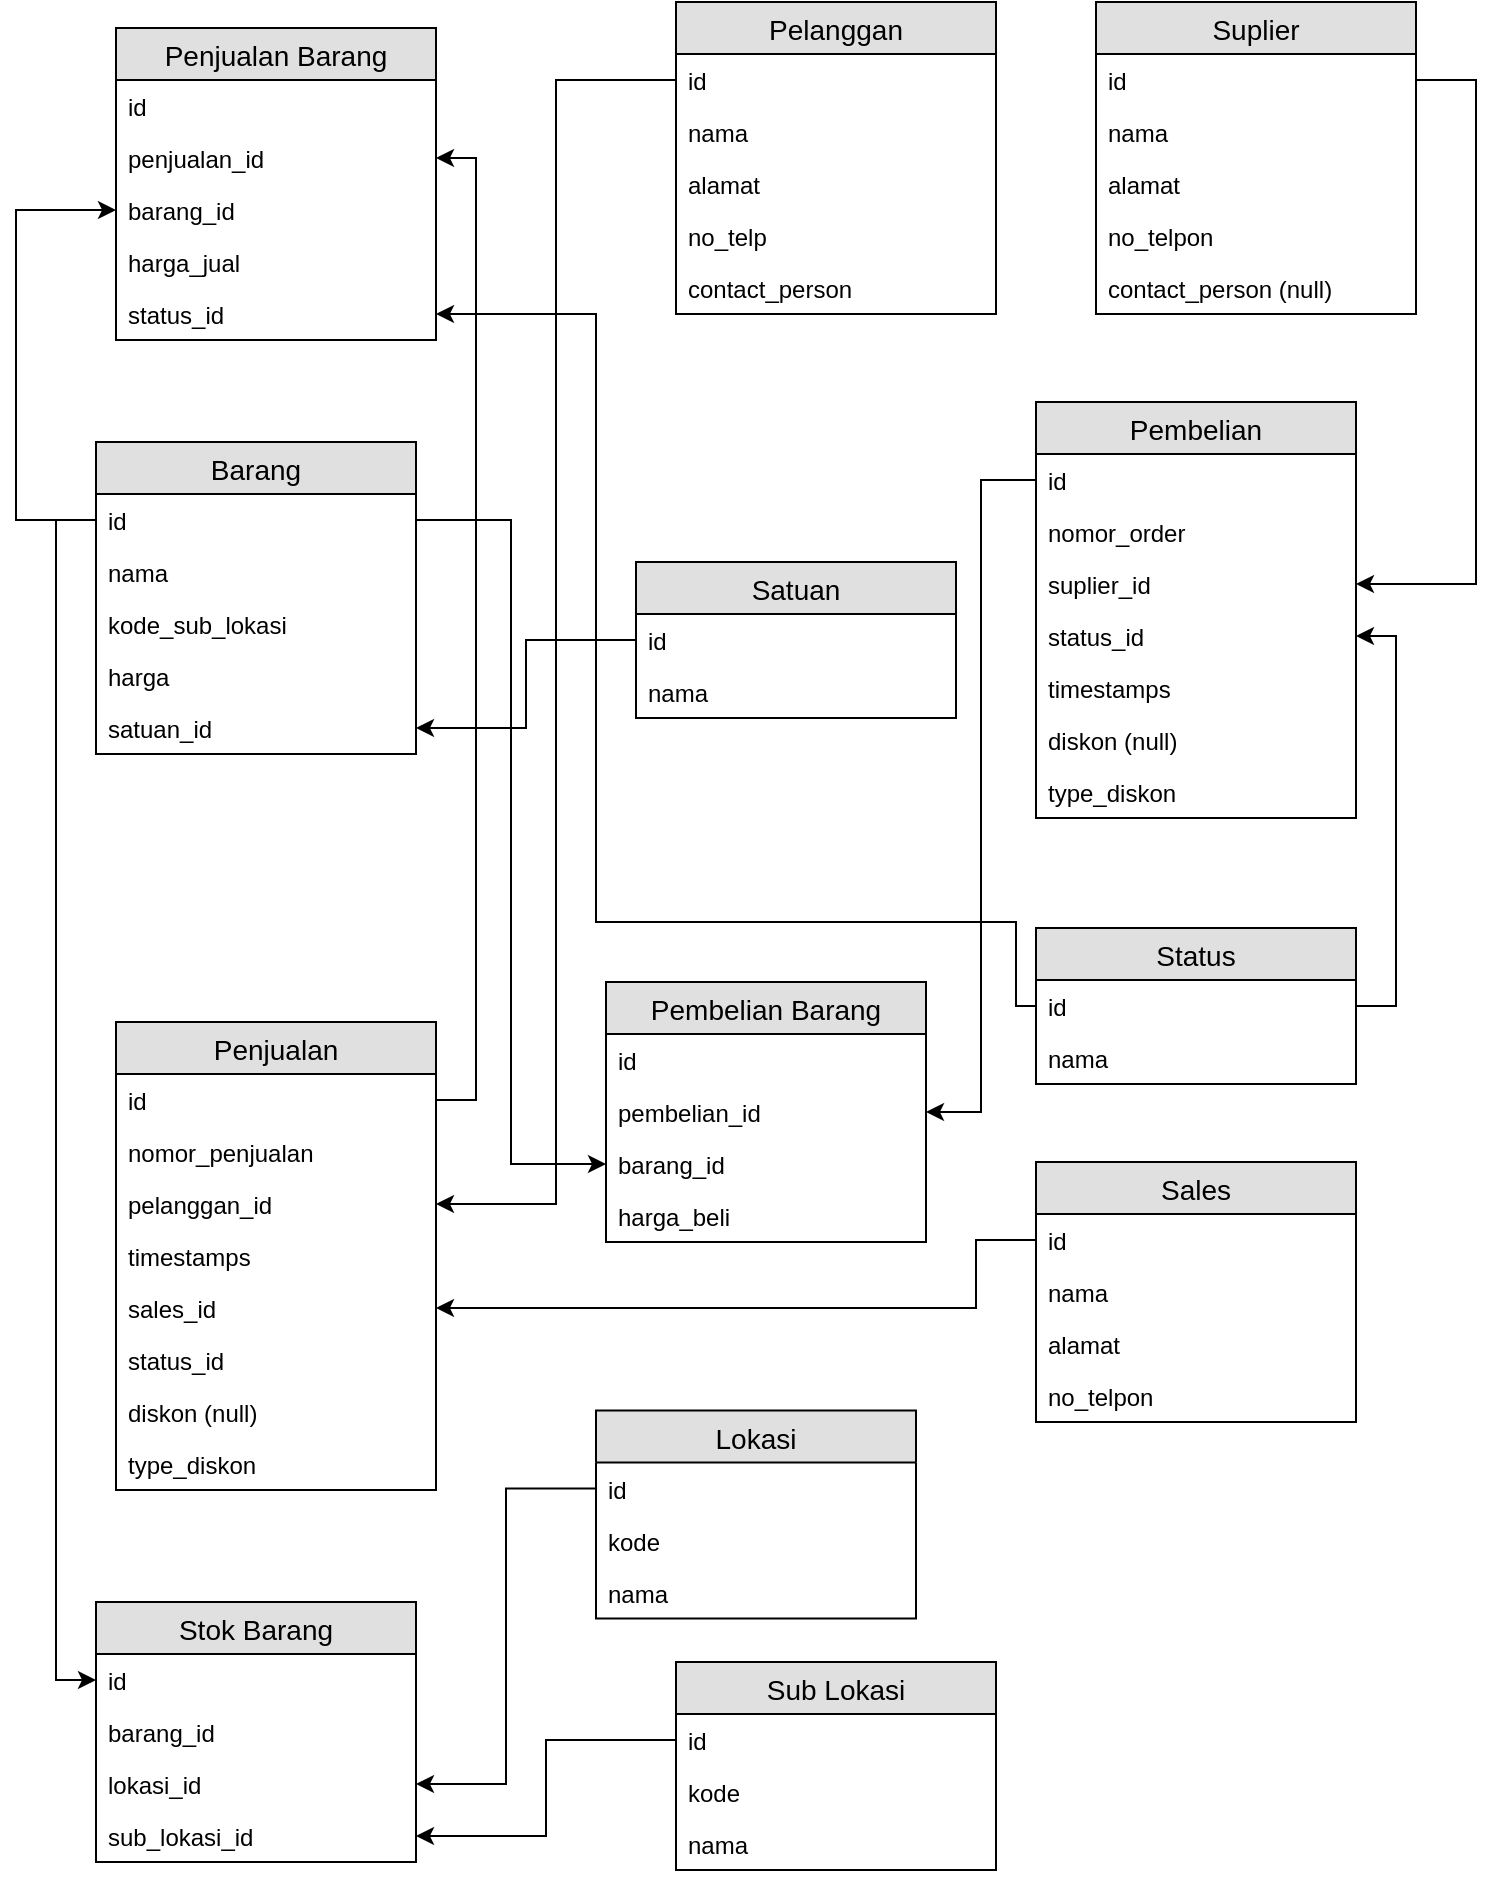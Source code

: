 <mxfile version="12.9.14" type="device"><diagram id="HHWZNB8LRWixhfF6Hg3s" name="Page-1"><mxGraphModel dx="1730" dy="847" grid="1" gridSize="10" guides="1" tooltips="1" connect="1" arrows="1" fold="1" page="1" pageScale="1" pageWidth="850" pageHeight="1100" math="0" shadow="0"><root><mxCell id="0"/><mxCell id="1" parent="0"/><mxCell id="hhCFHyjUY09P68UPWUKp-7" value="Pelanggan" style="swimlane;fontStyle=0;childLayout=stackLayout;horizontal=1;startSize=26;fillColor=#e0e0e0;horizontalStack=0;resizeParent=1;resizeParentMax=0;resizeLast=0;collapsible=1;marginBottom=0;swimlaneFillColor=#ffffff;align=center;fontSize=14;" parent="1" vertex="1"><mxGeometry x="380" y="120" width="160" height="156" as="geometry"/></mxCell><mxCell id="hhCFHyjUY09P68UPWUKp-8" value="id" style="text;strokeColor=none;fillColor=none;spacingLeft=4;spacingRight=4;overflow=hidden;rotatable=0;points=[[0,0.5],[1,0.5]];portConstraint=eastwest;fontSize=12;" parent="hhCFHyjUY09P68UPWUKp-7" vertex="1"><mxGeometry y="26" width="160" height="26" as="geometry"/></mxCell><mxCell id="hhCFHyjUY09P68UPWUKp-9" value="nama" style="text;strokeColor=none;fillColor=none;spacingLeft=4;spacingRight=4;overflow=hidden;rotatable=0;points=[[0,0.5],[1,0.5]];portConstraint=eastwest;fontSize=12;" parent="hhCFHyjUY09P68UPWUKp-7" vertex="1"><mxGeometry y="52" width="160" height="26" as="geometry"/></mxCell><mxCell id="hhCFHyjUY09P68UPWUKp-10" value="alamat" style="text;strokeColor=none;fillColor=none;spacingLeft=4;spacingRight=4;overflow=hidden;rotatable=0;points=[[0,0.5],[1,0.5]];portConstraint=eastwest;fontSize=12;" parent="hhCFHyjUY09P68UPWUKp-7" vertex="1"><mxGeometry y="78" width="160" height="26" as="geometry"/></mxCell><mxCell id="hhCFHyjUY09P68UPWUKp-11" value="no_telp" style="text;strokeColor=none;fillColor=none;spacingLeft=4;spacingRight=4;overflow=hidden;rotatable=0;points=[[0,0.5],[1,0.5]];portConstraint=eastwest;fontSize=12;" parent="hhCFHyjUY09P68UPWUKp-7" vertex="1"><mxGeometry y="104" width="160" height="26" as="geometry"/></mxCell><mxCell id="hhCFHyjUY09P68UPWUKp-12" value="contact_person" style="text;strokeColor=none;fillColor=none;spacingLeft=4;spacingRight=4;overflow=hidden;rotatable=0;points=[[0,0.5],[1,0.5]];portConstraint=eastwest;fontSize=12;" parent="hhCFHyjUY09P68UPWUKp-7" vertex="1"><mxGeometry y="130" width="160" height="26" as="geometry"/></mxCell><mxCell id="hhCFHyjUY09P68UPWUKp-13" value="Barang" style="swimlane;fontStyle=0;childLayout=stackLayout;horizontal=1;startSize=26;fillColor=#e0e0e0;horizontalStack=0;resizeParent=1;resizeParentMax=0;resizeLast=0;collapsible=1;marginBottom=0;swimlaneFillColor=#ffffff;align=center;fontSize=14;" parent="1" vertex="1"><mxGeometry x="90" y="340" width="160" height="156" as="geometry"/></mxCell><mxCell id="hhCFHyjUY09P68UPWUKp-14" value="id" style="text;strokeColor=none;fillColor=none;spacingLeft=4;spacingRight=4;overflow=hidden;rotatable=0;points=[[0,0.5],[1,0.5]];portConstraint=eastwest;fontSize=12;" parent="hhCFHyjUY09P68UPWUKp-13" vertex="1"><mxGeometry y="26" width="160" height="26" as="geometry"/></mxCell><mxCell id="hhCFHyjUY09P68UPWUKp-15" value="nama" style="text;strokeColor=none;fillColor=none;spacingLeft=4;spacingRight=4;overflow=hidden;rotatable=0;points=[[0,0.5],[1,0.5]];portConstraint=eastwest;fontSize=12;" parent="hhCFHyjUY09P68UPWUKp-13" vertex="1"><mxGeometry y="52" width="160" height="26" as="geometry"/></mxCell><mxCell id="hhCFHyjUY09P68UPWUKp-17" value="kode_sub_lokasi" style="text;strokeColor=none;fillColor=none;spacingLeft=4;spacingRight=4;overflow=hidden;rotatable=0;points=[[0,0.5],[1,0.5]];portConstraint=eastwest;fontSize=12;" parent="hhCFHyjUY09P68UPWUKp-13" vertex="1"><mxGeometry y="78" width="160" height="26" as="geometry"/></mxCell><mxCell id="hhCFHyjUY09P68UPWUKp-63" value="harga" style="text;strokeColor=none;fillColor=none;spacingLeft=4;spacingRight=4;overflow=hidden;rotatable=0;points=[[0,0.5],[1,0.5]];portConstraint=eastwest;fontSize=12;" parent="hhCFHyjUY09P68UPWUKp-13" vertex="1"><mxGeometry y="104" width="160" height="26" as="geometry"/></mxCell><mxCell id="hhCFHyjUY09P68UPWUKp-97" value="satuan_id" style="text;strokeColor=none;fillColor=none;spacingLeft=4;spacingRight=4;overflow=hidden;rotatable=0;points=[[0,0.5],[1,0.5]];portConstraint=eastwest;fontSize=12;" parent="hhCFHyjUY09P68UPWUKp-13" vertex="1"><mxGeometry y="130" width="160" height="26" as="geometry"/></mxCell><mxCell id="hhCFHyjUY09P68UPWUKp-18" value="Lokasi" style="swimlane;fontStyle=0;childLayout=stackLayout;horizontal=1;startSize=26;fillColor=#e0e0e0;horizontalStack=0;resizeParent=1;resizeParentMax=0;resizeLast=0;collapsible=1;marginBottom=0;swimlaneFillColor=#ffffff;align=center;fontSize=14;" parent="1" vertex="1"><mxGeometry x="340" y="824.29" width="160" height="104" as="geometry"/></mxCell><mxCell id="hhCFHyjUY09P68UPWUKp-19" value="id" style="text;strokeColor=none;fillColor=none;spacingLeft=4;spacingRight=4;overflow=hidden;rotatable=0;points=[[0,0.5],[1,0.5]];portConstraint=eastwest;fontSize=12;" parent="hhCFHyjUY09P68UPWUKp-18" vertex="1"><mxGeometry y="26" width="160" height="26" as="geometry"/></mxCell><mxCell id="hhCFHyjUY09P68UPWUKp-20" value="kode" style="text;strokeColor=none;fillColor=none;spacingLeft=4;spacingRight=4;overflow=hidden;rotatable=0;points=[[0,0.5],[1,0.5]];portConstraint=eastwest;fontSize=12;" parent="hhCFHyjUY09P68UPWUKp-18" vertex="1"><mxGeometry y="52" width="160" height="26" as="geometry"/></mxCell><mxCell id="hhCFHyjUY09P68UPWUKp-21" value="nama" style="text;strokeColor=none;fillColor=none;spacingLeft=4;spacingRight=4;overflow=hidden;rotatable=0;points=[[0,0.5],[1,0.5]];portConstraint=eastwest;fontSize=12;" parent="hhCFHyjUY09P68UPWUKp-18" vertex="1"><mxGeometry y="78" width="160" height="26" as="geometry"/></mxCell><mxCell id="hhCFHyjUY09P68UPWUKp-31" value="Pembelian" style="swimlane;fontStyle=0;childLayout=stackLayout;horizontal=1;startSize=26;fillColor=#e0e0e0;horizontalStack=0;resizeParent=1;resizeParentMax=0;resizeLast=0;collapsible=1;marginBottom=0;swimlaneFillColor=#ffffff;align=center;fontSize=14;" parent="1" vertex="1"><mxGeometry x="560" y="320" width="160" height="208" as="geometry"/></mxCell><mxCell id="hhCFHyjUY09P68UPWUKp-32" value="id" style="text;strokeColor=none;fillColor=none;spacingLeft=4;spacingRight=4;overflow=hidden;rotatable=0;points=[[0,0.5],[1,0.5]];portConstraint=eastwest;fontSize=12;" parent="hhCFHyjUY09P68UPWUKp-31" vertex="1"><mxGeometry y="26" width="160" height="26" as="geometry"/></mxCell><mxCell id="hhCFHyjUY09P68UPWUKp-33" value="nomor_order" style="text;strokeColor=none;fillColor=none;spacingLeft=4;spacingRight=4;overflow=hidden;rotatable=0;points=[[0,0.5],[1,0.5]];portConstraint=eastwest;fontSize=12;" parent="hhCFHyjUY09P68UPWUKp-31" vertex="1"><mxGeometry y="52" width="160" height="26" as="geometry"/></mxCell><mxCell id="hhCFHyjUY09P68UPWUKp-34" value="suplier_id" style="text;strokeColor=none;fillColor=none;spacingLeft=4;spacingRight=4;overflow=hidden;rotatable=0;points=[[0,0.5],[1,0.5]];portConstraint=eastwest;fontSize=12;" parent="hhCFHyjUY09P68UPWUKp-31" vertex="1"><mxGeometry y="78" width="160" height="26" as="geometry"/></mxCell><mxCell id="hhCFHyjUY09P68UPWUKp-47" value="status_id" style="text;strokeColor=none;fillColor=none;spacingLeft=4;spacingRight=4;overflow=hidden;rotatable=0;points=[[0,0.5],[1,0.5]];portConstraint=eastwest;fontSize=12;" parent="hhCFHyjUY09P68UPWUKp-31" vertex="1"><mxGeometry y="104" width="160" height="26" as="geometry"/></mxCell><mxCell id="hhCFHyjUY09P68UPWUKp-39" value="timestamps" style="text;strokeColor=none;fillColor=none;spacingLeft=4;spacingRight=4;overflow=hidden;rotatable=0;points=[[0,0.5],[1,0.5]];portConstraint=eastwest;fontSize=12;" parent="hhCFHyjUY09P68UPWUKp-31" vertex="1"><mxGeometry y="130" width="160" height="26" as="geometry"/></mxCell><mxCell id="hhCFHyjUY09P68UPWUKp-54" value="diskon (null)" style="text;strokeColor=none;fillColor=none;spacingLeft=4;spacingRight=4;overflow=hidden;rotatable=0;points=[[0,0.5],[1,0.5]];portConstraint=eastwest;fontSize=12;" parent="hhCFHyjUY09P68UPWUKp-31" vertex="1"><mxGeometry y="156" width="160" height="26" as="geometry"/></mxCell><mxCell id="hhCFHyjUY09P68UPWUKp-60" value="type_diskon" style="text;strokeColor=none;fillColor=none;spacingLeft=4;spacingRight=4;overflow=hidden;rotatable=0;points=[[0,0.5],[1,0.5]];portConstraint=eastwest;fontSize=12;" parent="hhCFHyjUY09P68UPWUKp-31" vertex="1"><mxGeometry y="182" width="160" height="26" as="geometry"/></mxCell><mxCell id="hhCFHyjUY09P68UPWUKp-41" value="Pembelian Barang" style="swimlane;fontStyle=0;childLayout=stackLayout;horizontal=1;startSize=26;fillColor=#e0e0e0;horizontalStack=0;resizeParent=1;resizeParentMax=0;resizeLast=0;collapsible=1;marginBottom=0;swimlaneFillColor=#ffffff;align=center;fontSize=14;" parent="1" vertex="1"><mxGeometry x="345" y="610" width="160" height="130" as="geometry"/></mxCell><mxCell id="hhCFHyjUY09P68UPWUKp-42" value="id" style="text;strokeColor=none;fillColor=none;spacingLeft=4;spacingRight=4;overflow=hidden;rotatable=0;points=[[0,0.5],[1,0.5]];portConstraint=eastwest;fontSize=12;" parent="hhCFHyjUY09P68UPWUKp-41" vertex="1"><mxGeometry y="26" width="160" height="26" as="geometry"/></mxCell><mxCell id="hhCFHyjUY09P68UPWUKp-43" value="pembelian_id" style="text;strokeColor=none;fillColor=none;spacingLeft=4;spacingRight=4;overflow=hidden;rotatable=0;points=[[0,0.5],[1,0.5]];portConstraint=eastwest;fontSize=12;" parent="hhCFHyjUY09P68UPWUKp-41" vertex="1"><mxGeometry y="52" width="160" height="26" as="geometry"/></mxCell><mxCell id="hhCFHyjUY09P68UPWUKp-44" value="barang_id" style="text;strokeColor=none;fillColor=none;spacingLeft=4;spacingRight=4;overflow=hidden;rotatable=0;points=[[0,0.5],[1,0.5]];portConstraint=eastwest;fontSize=12;" parent="hhCFHyjUY09P68UPWUKp-41" vertex="1"><mxGeometry y="78" width="160" height="26" as="geometry"/></mxCell><mxCell id="hhCFHyjUY09P68UPWUKp-61" value="harga_beli" style="text;strokeColor=none;fillColor=none;spacingLeft=4;spacingRight=4;overflow=hidden;rotatable=0;points=[[0,0.5],[1,0.5]];portConstraint=eastwest;fontSize=12;" parent="hhCFHyjUY09P68UPWUKp-41" vertex="1"><mxGeometry y="104" width="160" height="26" as="geometry"/></mxCell><mxCell id="hhCFHyjUY09P68UPWUKp-49" value="Status" style="swimlane;fontStyle=0;childLayout=stackLayout;horizontal=1;startSize=26;fillColor=#e0e0e0;horizontalStack=0;resizeParent=1;resizeParentMax=0;resizeLast=0;collapsible=1;marginBottom=0;swimlaneFillColor=#ffffff;align=center;fontSize=14;" parent="1" vertex="1"><mxGeometry x="560" y="583" width="160" height="78" as="geometry"/></mxCell><mxCell id="hhCFHyjUY09P68UPWUKp-50" value="id" style="text;strokeColor=none;fillColor=none;spacingLeft=4;spacingRight=4;overflow=hidden;rotatable=0;points=[[0,0.5],[1,0.5]];portConstraint=eastwest;fontSize=12;" parent="hhCFHyjUY09P68UPWUKp-49" vertex="1"><mxGeometry y="26" width="160" height="26" as="geometry"/></mxCell><mxCell id="hhCFHyjUY09P68UPWUKp-51" value="nama" style="text;strokeColor=none;fillColor=none;spacingLeft=4;spacingRight=4;overflow=hidden;rotatable=0;points=[[0,0.5],[1,0.5]];portConstraint=eastwest;fontSize=12;" parent="hhCFHyjUY09P68UPWUKp-49" vertex="1"><mxGeometry y="52" width="160" height="26" as="geometry"/></mxCell><mxCell id="hhCFHyjUY09P68UPWUKp-65" style="edgeStyle=orthogonalEdgeStyle;rounded=0;orthogonalLoop=1;jettySize=auto;html=1;entryX=1;entryY=0.5;entryDx=0;entryDy=0;" parent="1" source="hhCFHyjUY09P68UPWUKp-8" target="hhCFHyjUY09P68UPWUKp-38" edge="1"><mxGeometry relative="1" as="geometry"/></mxCell><mxCell id="hhCFHyjUY09P68UPWUKp-68" value="Sales" style="swimlane;fontStyle=0;childLayout=stackLayout;horizontal=1;startSize=26;fillColor=#e0e0e0;horizontalStack=0;resizeParent=1;resizeParentMax=0;resizeLast=0;collapsible=1;marginBottom=0;swimlaneFillColor=#ffffff;align=center;fontSize=14;" parent="1" vertex="1"><mxGeometry x="560" y="700" width="160" height="130" as="geometry"/></mxCell><mxCell id="hhCFHyjUY09P68UPWUKp-69" value="id" style="text;strokeColor=none;fillColor=none;spacingLeft=4;spacingRight=4;overflow=hidden;rotatable=0;points=[[0,0.5],[1,0.5]];portConstraint=eastwest;fontSize=12;" parent="hhCFHyjUY09P68UPWUKp-68" vertex="1"><mxGeometry y="26" width="160" height="26" as="geometry"/></mxCell><mxCell id="hhCFHyjUY09P68UPWUKp-70" value="nama" style="text;strokeColor=none;fillColor=none;spacingLeft=4;spacingRight=4;overflow=hidden;rotatable=0;points=[[0,0.5],[1,0.5]];portConstraint=eastwest;fontSize=12;" parent="hhCFHyjUY09P68UPWUKp-68" vertex="1"><mxGeometry y="52" width="160" height="26" as="geometry"/></mxCell><mxCell id="hhCFHyjUY09P68UPWUKp-71" value="alamat" style="text;strokeColor=none;fillColor=none;spacingLeft=4;spacingRight=4;overflow=hidden;rotatable=0;points=[[0,0.5],[1,0.5]];portConstraint=eastwest;fontSize=12;" parent="hhCFHyjUY09P68UPWUKp-68" vertex="1"><mxGeometry y="78" width="160" height="26" as="geometry"/></mxCell><mxCell id="hhCFHyjUY09P68UPWUKp-72" value="no_telpon" style="text;strokeColor=none;fillColor=none;spacingLeft=4;spacingRight=4;overflow=hidden;rotatable=0;points=[[0,0.5],[1,0.5]];portConstraint=eastwest;fontSize=12;" parent="hhCFHyjUY09P68UPWUKp-68" vertex="1"><mxGeometry y="104" width="160" height="26" as="geometry"/></mxCell><mxCell id="hhCFHyjUY09P68UPWUKp-95" style="edgeStyle=orthogonalEdgeStyle;rounded=0;orthogonalLoop=1;jettySize=auto;html=1;entryX=1;entryY=0.5;entryDx=0;entryDy=0;" parent="1" source="hhCFHyjUY09P68UPWUKp-19" target="hhCFHyjUY09P68UPWUKp-93" edge="1"><mxGeometry relative="1" as="geometry"/></mxCell><mxCell id="hhCFHyjUY09P68UPWUKp-96" style="edgeStyle=orthogonalEdgeStyle;rounded=0;orthogonalLoop=1;jettySize=auto;html=1;entryX=1;entryY=0.5;entryDx=0;entryDy=0;" parent="1" source="hhCFHyjUY09P68UPWUKp-23" target="hhCFHyjUY09P68UPWUKp-94" edge="1"><mxGeometry relative="1" as="geometry"/></mxCell><mxCell id="hhCFHyjUY09P68UPWUKp-102" style="edgeStyle=orthogonalEdgeStyle;rounded=0;orthogonalLoop=1;jettySize=auto;html=1;entryX=1;entryY=0.5;entryDx=0;entryDy=0;" parent="1" source="hhCFHyjUY09P68UPWUKp-99" target="hhCFHyjUY09P68UPWUKp-97" edge="1"><mxGeometry relative="1" as="geometry"/></mxCell><mxCell id="EfgC83GR046TgOu7Zeh9-1" style="edgeStyle=orthogonalEdgeStyle;rounded=0;orthogonalLoop=1;jettySize=auto;html=1;entryX=0;entryY=0.5;entryDx=0;entryDy=0;" edge="1" parent="1" source="hhCFHyjUY09P68UPWUKp-14" target="hhCFHyjUY09P68UPWUKp-90"><mxGeometry relative="1" as="geometry"/></mxCell><mxCell id="EfgC83GR046TgOu7Zeh9-2" style="edgeStyle=orthogonalEdgeStyle;rounded=0;orthogonalLoop=1;jettySize=auto;html=1;entryX=0;entryY=0.5;entryDx=0;entryDy=0;" edge="1" parent="1" source="hhCFHyjUY09P68UPWUKp-14" target="hhCFHyjUY09P68UPWUKp-44"><mxGeometry relative="1" as="geometry"/></mxCell><mxCell id="hhCFHyjUY09P68UPWUKp-1" value="Suplier" style="swimlane;fontStyle=0;childLayout=stackLayout;horizontal=1;startSize=26;fillColor=#e0e0e0;horizontalStack=0;resizeParent=1;resizeParentMax=0;resizeLast=0;collapsible=1;marginBottom=0;swimlaneFillColor=#ffffff;align=center;fontSize=14;" parent="1" vertex="1"><mxGeometry x="590" y="120" width="160" height="156" as="geometry"/></mxCell><mxCell id="hhCFHyjUY09P68UPWUKp-2" value="id" style="text;strokeColor=none;fillColor=none;spacingLeft=4;spacingRight=4;overflow=hidden;rotatable=0;points=[[0,0.5],[1,0.5]];portConstraint=eastwest;fontSize=12;" parent="hhCFHyjUY09P68UPWUKp-1" vertex="1"><mxGeometry y="26" width="160" height="26" as="geometry"/></mxCell><mxCell id="hhCFHyjUY09P68UPWUKp-3" value="nama" style="text;strokeColor=none;fillColor=none;spacingLeft=4;spacingRight=4;overflow=hidden;rotatable=0;points=[[0,0.5],[1,0.5]];portConstraint=eastwest;fontSize=12;" parent="hhCFHyjUY09P68UPWUKp-1" vertex="1"><mxGeometry y="52" width="160" height="26" as="geometry"/></mxCell><mxCell id="hhCFHyjUY09P68UPWUKp-4" value="alamat" style="text;strokeColor=none;fillColor=none;spacingLeft=4;spacingRight=4;overflow=hidden;rotatable=0;points=[[0,0.5],[1,0.5]];portConstraint=eastwest;fontSize=12;" parent="hhCFHyjUY09P68UPWUKp-1" vertex="1"><mxGeometry y="78" width="160" height="26" as="geometry"/></mxCell><mxCell id="hhCFHyjUY09P68UPWUKp-5" value="no_telpon" style="text;strokeColor=none;fillColor=none;spacingLeft=4;spacingRight=4;overflow=hidden;rotatable=0;points=[[0,0.5],[1,0.5]];portConstraint=eastwest;fontSize=12;" parent="hhCFHyjUY09P68UPWUKp-1" vertex="1"><mxGeometry y="104" width="160" height="26" as="geometry"/></mxCell><mxCell id="hhCFHyjUY09P68UPWUKp-6" value="contact_person (null)" style="text;strokeColor=none;fillColor=none;spacingLeft=4;spacingRight=4;overflow=hidden;rotatable=0;points=[[0,0.5],[1,0.5]];portConstraint=eastwest;fontSize=12;" parent="hhCFHyjUY09P68UPWUKp-1" vertex="1"><mxGeometry y="130" width="160" height="26" as="geometry"/></mxCell><mxCell id="hhCFHyjUY09P68UPWUKp-89" value="Stok Barang" style="swimlane;fontStyle=0;childLayout=stackLayout;horizontal=1;startSize=26;fillColor=#e0e0e0;horizontalStack=0;resizeParent=1;resizeParentMax=0;resizeLast=0;collapsible=1;marginBottom=0;swimlaneFillColor=#ffffff;align=center;fontSize=14;" parent="1" vertex="1"><mxGeometry x="90" y="920" width="160" height="130" as="geometry"/></mxCell><mxCell id="hhCFHyjUY09P68UPWUKp-90" value="id" style="text;strokeColor=none;fillColor=none;spacingLeft=4;spacingRight=4;overflow=hidden;rotatable=0;points=[[0,0.5],[1,0.5]];portConstraint=eastwest;fontSize=12;" parent="hhCFHyjUY09P68UPWUKp-89" vertex="1"><mxGeometry y="26" width="160" height="26" as="geometry"/></mxCell><mxCell id="hhCFHyjUY09P68UPWUKp-91" value="barang_id" style="text;strokeColor=none;fillColor=none;spacingLeft=4;spacingRight=4;overflow=hidden;rotatable=0;points=[[0,0.5],[1,0.5]];portConstraint=eastwest;fontSize=12;" parent="hhCFHyjUY09P68UPWUKp-89" vertex="1"><mxGeometry y="52" width="160" height="26" as="geometry"/></mxCell><mxCell id="hhCFHyjUY09P68UPWUKp-93" value="lokasi_id" style="text;strokeColor=none;fillColor=none;spacingLeft=4;spacingRight=4;overflow=hidden;rotatable=0;points=[[0,0.5],[1,0.5]];portConstraint=eastwest;fontSize=12;" parent="hhCFHyjUY09P68UPWUKp-89" vertex="1"><mxGeometry y="78" width="160" height="26" as="geometry"/></mxCell><mxCell id="hhCFHyjUY09P68UPWUKp-94" value="sub_lokasi_id" style="text;strokeColor=none;fillColor=none;spacingLeft=4;spacingRight=4;overflow=hidden;rotatable=0;points=[[0,0.5],[1,0.5]];portConstraint=eastwest;fontSize=12;" parent="hhCFHyjUY09P68UPWUKp-89" vertex="1"><mxGeometry y="104" width="160" height="26" as="geometry"/></mxCell><mxCell id="EfgC83GR046TgOu7Zeh9-11" value="Penjualan Barang" style="swimlane;fontStyle=0;childLayout=stackLayout;horizontal=1;startSize=26;fillColor=#e0e0e0;horizontalStack=0;resizeParent=1;resizeParentMax=0;resizeLast=0;collapsible=1;marginBottom=0;swimlaneFillColor=#ffffff;align=center;fontSize=14;" vertex="1" parent="1"><mxGeometry x="100" y="133" width="160" height="156" as="geometry"/></mxCell><mxCell id="EfgC83GR046TgOu7Zeh9-12" value="id" style="text;strokeColor=none;fillColor=none;spacingLeft=4;spacingRight=4;overflow=hidden;rotatable=0;points=[[0,0.5],[1,0.5]];portConstraint=eastwest;fontSize=12;" vertex="1" parent="EfgC83GR046TgOu7Zeh9-11"><mxGeometry y="26" width="160" height="26" as="geometry"/></mxCell><mxCell id="EfgC83GR046TgOu7Zeh9-13" value="penjualan_id" style="text;strokeColor=none;fillColor=none;spacingLeft=4;spacingRight=4;overflow=hidden;rotatable=0;points=[[0,0.5],[1,0.5]];portConstraint=eastwest;fontSize=12;" vertex="1" parent="EfgC83GR046TgOu7Zeh9-11"><mxGeometry y="52" width="160" height="26" as="geometry"/></mxCell><mxCell id="EfgC83GR046TgOu7Zeh9-14" value="barang_id" style="text;strokeColor=none;fillColor=none;spacingLeft=4;spacingRight=4;overflow=hidden;rotatable=0;points=[[0,0.5],[1,0.5]];portConstraint=eastwest;fontSize=12;" vertex="1" parent="EfgC83GR046TgOu7Zeh9-11"><mxGeometry y="78" width="160" height="26" as="geometry"/></mxCell><mxCell id="EfgC83GR046TgOu7Zeh9-16" value="harga_jual" style="text;strokeColor=none;fillColor=none;spacingLeft=4;spacingRight=4;overflow=hidden;rotatable=0;points=[[0,0.5],[1,0.5]];portConstraint=eastwest;fontSize=12;" vertex="1" parent="EfgC83GR046TgOu7Zeh9-11"><mxGeometry y="104" width="160" height="26" as="geometry"/></mxCell><mxCell id="EfgC83GR046TgOu7Zeh9-17" value="status_id" style="text;strokeColor=none;fillColor=none;spacingLeft=4;spacingRight=4;overflow=hidden;rotatable=0;points=[[0,0.5],[1,0.5]];portConstraint=eastwest;fontSize=12;" vertex="1" parent="EfgC83GR046TgOu7Zeh9-11"><mxGeometry y="130" width="160" height="26" as="geometry"/></mxCell><mxCell id="hhCFHyjUY09P68UPWUKp-22" value="Sub Lokasi" style="swimlane;fontStyle=0;childLayout=stackLayout;horizontal=1;startSize=26;fillColor=#e0e0e0;horizontalStack=0;resizeParent=1;resizeParentMax=0;resizeLast=0;collapsible=1;marginBottom=0;swimlaneFillColor=#ffffff;align=center;fontSize=14;" parent="1" vertex="1"><mxGeometry x="380" y="950" width="160" height="104" as="geometry"/></mxCell><mxCell id="hhCFHyjUY09P68UPWUKp-23" value="id" style="text;strokeColor=none;fillColor=none;spacingLeft=4;spacingRight=4;overflow=hidden;rotatable=0;points=[[0,0.5],[1,0.5]];portConstraint=eastwest;fontSize=12;" parent="hhCFHyjUY09P68UPWUKp-22" vertex="1"><mxGeometry y="26" width="160" height="26" as="geometry"/></mxCell><mxCell id="hhCFHyjUY09P68UPWUKp-24" value="kode" style="text;strokeColor=none;fillColor=none;spacingLeft=4;spacingRight=4;overflow=hidden;rotatable=0;points=[[0,0.5],[1,0.5]];portConstraint=eastwest;fontSize=12;" parent="hhCFHyjUY09P68UPWUKp-22" vertex="1"><mxGeometry y="52" width="160" height="26" as="geometry"/></mxCell><mxCell id="hhCFHyjUY09P68UPWUKp-25" value="nama" style="text;strokeColor=none;fillColor=none;spacingLeft=4;spacingRight=4;overflow=hidden;rotatable=0;points=[[0,0.5],[1,0.5]];portConstraint=eastwest;fontSize=12;" parent="hhCFHyjUY09P68UPWUKp-22" vertex="1"><mxGeometry y="78" width="160" height="26" as="geometry"/></mxCell><mxCell id="hhCFHyjUY09P68UPWUKp-35" value="Penjualan" style="swimlane;fontStyle=0;childLayout=stackLayout;horizontal=1;startSize=26;fillColor=#e0e0e0;horizontalStack=0;resizeParent=1;resizeParentMax=0;resizeLast=0;collapsible=1;marginBottom=0;swimlaneFillColor=#ffffff;align=center;fontSize=14;" parent="1" vertex="1"><mxGeometry x="100" y="630" width="160" height="234" as="geometry"/></mxCell><mxCell id="hhCFHyjUY09P68UPWUKp-36" value="id" style="text;strokeColor=none;fillColor=none;spacingLeft=4;spacingRight=4;overflow=hidden;rotatable=0;points=[[0,0.5],[1,0.5]];portConstraint=eastwest;fontSize=12;" parent="hhCFHyjUY09P68UPWUKp-35" vertex="1"><mxGeometry y="26" width="160" height="26" as="geometry"/></mxCell><mxCell id="hhCFHyjUY09P68UPWUKp-37" value="nomor_penjualan" style="text;strokeColor=none;fillColor=none;spacingLeft=4;spacingRight=4;overflow=hidden;rotatable=0;points=[[0,0.5],[1,0.5]];portConstraint=eastwest;fontSize=12;" parent="hhCFHyjUY09P68UPWUKp-35" vertex="1"><mxGeometry y="52" width="160" height="26" as="geometry"/></mxCell><mxCell id="hhCFHyjUY09P68UPWUKp-38" value="pelanggan_id" style="text;strokeColor=none;fillColor=none;spacingLeft=4;spacingRight=4;overflow=hidden;rotatable=0;points=[[0,0.5],[1,0.5]];portConstraint=eastwest;fontSize=12;" parent="hhCFHyjUY09P68UPWUKp-35" vertex="1"><mxGeometry y="78" width="160" height="26" as="geometry"/></mxCell><mxCell id="hhCFHyjUY09P68UPWUKp-67" value="timestamps" style="text;strokeColor=none;fillColor=none;spacingLeft=4;spacingRight=4;overflow=hidden;rotatable=0;points=[[0,0.5],[1,0.5]];portConstraint=eastwest;fontSize=12;" parent="hhCFHyjUY09P68UPWUKp-35" vertex="1"><mxGeometry y="104" width="160" height="26" as="geometry"/></mxCell><mxCell id="hhCFHyjUY09P68UPWUKp-73" value="sales_id" style="text;strokeColor=none;fillColor=none;spacingLeft=4;spacingRight=4;overflow=hidden;rotatable=0;points=[[0,0.5],[1,0.5]];portConstraint=eastwest;fontSize=12;" parent="hhCFHyjUY09P68UPWUKp-35" vertex="1"><mxGeometry y="130" width="160" height="26" as="geometry"/></mxCell><mxCell id="hhCFHyjUY09P68UPWUKp-74" value="status_id" style="text;strokeColor=none;fillColor=none;spacingLeft=4;spacingRight=4;overflow=hidden;rotatable=0;points=[[0,0.5],[1,0.5]];portConstraint=eastwest;fontSize=12;" parent="hhCFHyjUY09P68UPWUKp-35" vertex="1"><mxGeometry y="156" width="160" height="26" as="geometry"/></mxCell><mxCell id="hhCFHyjUY09P68UPWUKp-76" value="diskon (null)" style="text;strokeColor=none;fillColor=none;spacingLeft=4;spacingRight=4;overflow=hidden;rotatable=0;points=[[0,0.5],[1,0.5]];portConstraint=eastwest;fontSize=12;" parent="hhCFHyjUY09P68UPWUKp-35" vertex="1"><mxGeometry y="182" width="160" height="26" as="geometry"/></mxCell><mxCell id="hhCFHyjUY09P68UPWUKp-77" value="type_diskon" style="text;strokeColor=none;fillColor=none;spacingLeft=4;spacingRight=4;overflow=hidden;rotatable=0;points=[[0,0.5],[1,0.5]];portConstraint=eastwest;fontSize=12;" parent="hhCFHyjUY09P68UPWUKp-35" vertex="1"><mxGeometry y="208" width="160" height="26" as="geometry"/></mxCell><mxCell id="EfgC83GR046TgOu7Zeh9-7" style="edgeStyle=orthogonalEdgeStyle;rounded=0;orthogonalLoop=1;jettySize=auto;html=1;entryX=1;entryY=0.5;entryDx=0;entryDy=0;exitX=0;exitY=0.5;exitDx=0;exitDy=0;" edge="1" parent="1" source="hhCFHyjUY09P68UPWUKp-69" target="hhCFHyjUY09P68UPWUKp-73"><mxGeometry relative="1" as="geometry"><Array as="points"><mxPoint x="530" y="739"/><mxPoint x="530" y="773"/></Array></mxGeometry></mxCell><mxCell id="EfgC83GR046TgOu7Zeh9-8" style="edgeStyle=orthogonalEdgeStyle;rounded=0;orthogonalLoop=1;jettySize=auto;html=1;entryX=1;entryY=0.5;entryDx=0;entryDy=0;" edge="1" parent="1" source="hhCFHyjUY09P68UPWUKp-32" target="hhCFHyjUY09P68UPWUKp-43"><mxGeometry relative="1" as="geometry"/></mxCell><mxCell id="EfgC83GR046TgOu7Zeh9-9" style="edgeStyle=orthogonalEdgeStyle;rounded=0;orthogonalLoop=1;jettySize=auto;html=1;entryX=1;entryY=0.5;entryDx=0;entryDy=0;" edge="1" parent="1" source="hhCFHyjUY09P68UPWUKp-50" target="hhCFHyjUY09P68UPWUKp-47"><mxGeometry relative="1" as="geometry"><Array as="points"><mxPoint x="740" y="622"/><mxPoint x="740" y="437"/></Array></mxGeometry></mxCell><mxCell id="EfgC83GR046TgOu7Zeh9-10" style="edgeStyle=orthogonalEdgeStyle;rounded=0;orthogonalLoop=1;jettySize=auto;html=1;entryX=1;entryY=0.5;entryDx=0;entryDy=0;" edge="1" parent="1" source="hhCFHyjUY09P68UPWUKp-2" target="hhCFHyjUY09P68UPWUKp-34"><mxGeometry relative="1" as="geometry"><Array as="points"><mxPoint x="780" y="159"/><mxPoint x="780" y="411"/></Array></mxGeometry></mxCell><mxCell id="hhCFHyjUY09P68UPWUKp-98" value="Satuan" style="swimlane;fontStyle=0;childLayout=stackLayout;horizontal=1;startSize=26;fillColor=#e0e0e0;horizontalStack=0;resizeParent=1;resizeParentMax=0;resizeLast=0;collapsible=1;marginBottom=0;swimlaneFillColor=#ffffff;align=center;fontSize=14;" parent="1" vertex="1"><mxGeometry x="360" y="400" width="160" height="78" as="geometry"/></mxCell><mxCell id="hhCFHyjUY09P68UPWUKp-99" value="id" style="text;strokeColor=none;fillColor=none;spacingLeft=4;spacingRight=4;overflow=hidden;rotatable=0;points=[[0,0.5],[1,0.5]];portConstraint=eastwest;fontSize=12;" parent="hhCFHyjUY09P68UPWUKp-98" vertex="1"><mxGeometry y="26" width="160" height="26" as="geometry"/></mxCell><mxCell id="hhCFHyjUY09P68UPWUKp-100" value="nama" style="text;strokeColor=none;fillColor=none;spacingLeft=4;spacingRight=4;overflow=hidden;rotatable=0;points=[[0,0.5],[1,0.5]];portConstraint=eastwest;fontSize=12;" parent="hhCFHyjUY09P68UPWUKp-98" vertex="1"><mxGeometry y="52" width="160" height="26" as="geometry"/></mxCell><mxCell id="EfgC83GR046TgOu7Zeh9-18" style="edgeStyle=orthogonalEdgeStyle;rounded=0;orthogonalLoop=1;jettySize=auto;html=1;entryX=0;entryY=0.5;entryDx=0;entryDy=0;" edge="1" parent="1" source="hhCFHyjUY09P68UPWUKp-14" target="EfgC83GR046TgOu7Zeh9-14"><mxGeometry relative="1" as="geometry"><Array as="points"><mxPoint x="50" y="379"/><mxPoint x="50" y="224"/></Array></mxGeometry></mxCell><mxCell id="EfgC83GR046TgOu7Zeh9-19" style="edgeStyle=orthogonalEdgeStyle;rounded=0;orthogonalLoop=1;jettySize=auto;html=1;entryX=1;entryY=0.5;entryDx=0;entryDy=0;" edge="1" parent="1" source="hhCFHyjUY09P68UPWUKp-36" target="EfgC83GR046TgOu7Zeh9-13"><mxGeometry relative="1" as="geometry"><Array as="points"><mxPoint x="280" y="669"/><mxPoint x="280" y="198"/></Array></mxGeometry></mxCell><mxCell id="EfgC83GR046TgOu7Zeh9-20" style="edgeStyle=orthogonalEdgeStyle;rounded=0;orthogonalLoop=1;jettySize=auto;html=1;entryX=1;entryY=0.5;entryDx=0;entryDy=0;" edge="1" parent="1" source="hhCFHyjUY09P68UPWUKp-50" target="EfgC83GR046TgOu7Zeh9-17"><mxGeometry relative="1" as="geometry"><Array as="points"><mxPoint x="550" y="622"/><mxPoint x="550" y="580"/><mxPoint x="340" y="580"/><mxPoint x="340" y="276"/></Array></mxGeometry></mxCell></root></mxGraphModel></diagram></mxfile>